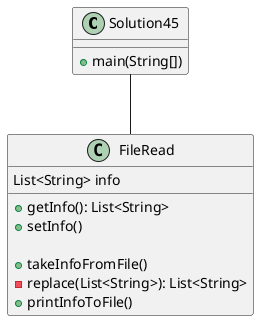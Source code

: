 @startuml

class Solution45
{
    +main(String[])
    'calls takeInfoFromFile
    'cals printInfoToFile
}

class FileRead
{
    List<String> info

    +getInfo(): List<String>
    +setInfo()

    +takeInfoFromFile()
    'reads in info from file
    -replace(List<String>): List<String>
    'replaces all instances of "utilize" with "use"
    +printInfoToFile()
    'calls replace
    'prints contents of list created by replace to file
}

Solution45 -- FileRead

@enduml